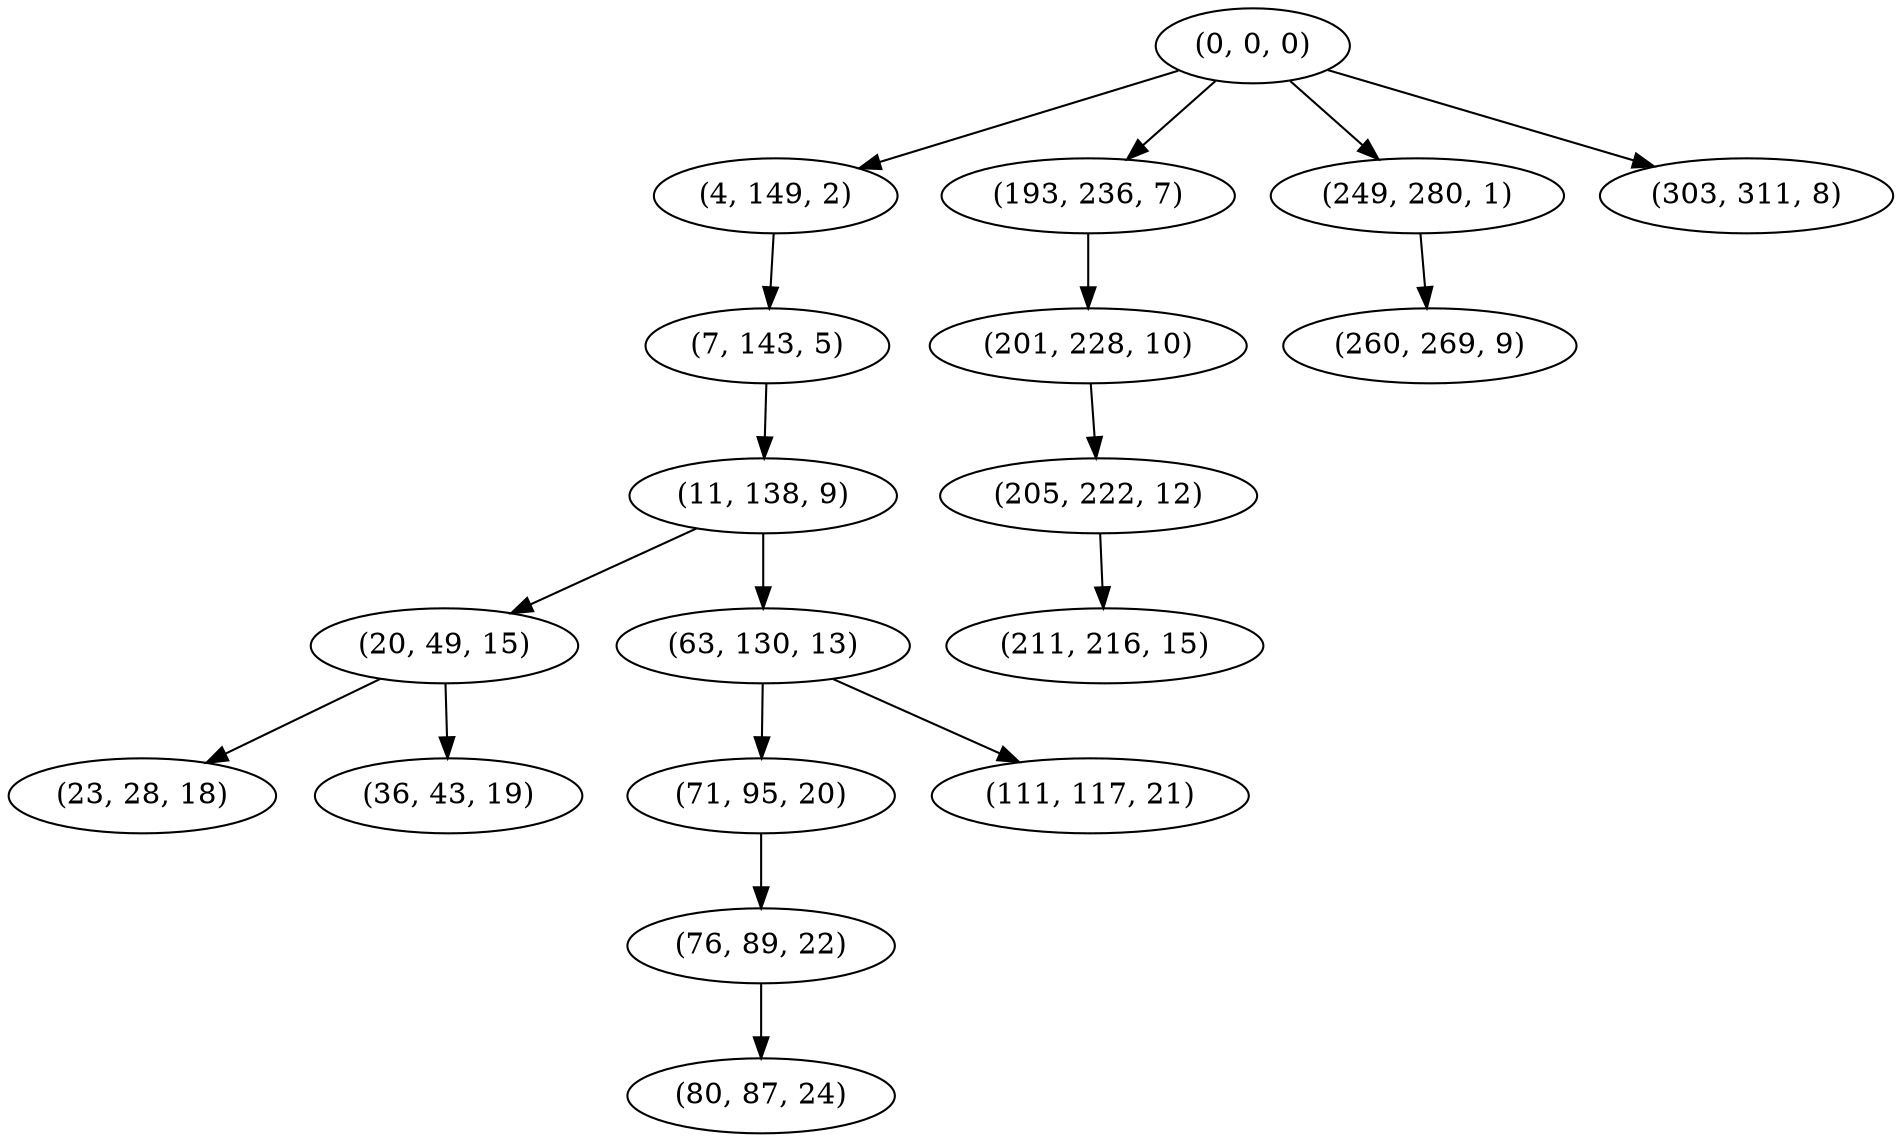 digraph tree {
    "(0, 0, 0)";
    "(4, 149, 2)";
    "(7, 143, 5)";
    "(11, 138, 9)";
    "(20, 49, 15)";
    "(23, 28, 18)";
    "(36, 43, 19)";
    "(63, 130, 13)";
    "(71, 95, 20)";
    "(76, 89, 22)";
    "(80, 87, 24)";
    "(111, 117, 21)";
    "(193, 236, 7)";
    "(201, 228, 10)";
    "(205, 222, 12)";
    "(211, 216, 15)";
    "(249, 280, 1)";
    "(260, 269, 9)";
    "(303, 311, 8)";
    "(0, 0, 0)" -> "(4, 149, 2)";
    "(0, 0, 0)" -> "(193, 236, 7)";
    "(0, 0, 0)" -> "(249, 280, 1)";
    "(0, 0, 0)" -> "(303, 311, 8)";
    "(4, 149, 2)" -> "(7, 143, 5)";
    "(7, 143, 5)" -> "(11, 138, 9)";
    "(11, 138, 9)" -> "(20, 49, 15)";
    "(11, 138, 9)" -> "(63, 130, 13)";
    "(20, 49, 15)" -> "(23, 28, 18)";
    "(20, 49, 15)" -> "(36, 43, 19)";
    "(63, 130, 13)" -> "(71, 95, 20)";
    "(63, 130, 13)" -> "(111, 117, 21)";
    "(71, 95, 20)" -> "(76, 89, 22)";
    "(76, 89, 22)" -> "(80, 87, 24)";
    "(193, 236, 7)" -> "(201, 228, 10)";
    "(201, 228, 10)" -> "(205, 222, 12)";
    "(205, 222, 12)" -> "(211, 216, 15)";
    "(249, 280, 1)" -> "(260, 269, 9)";
}

